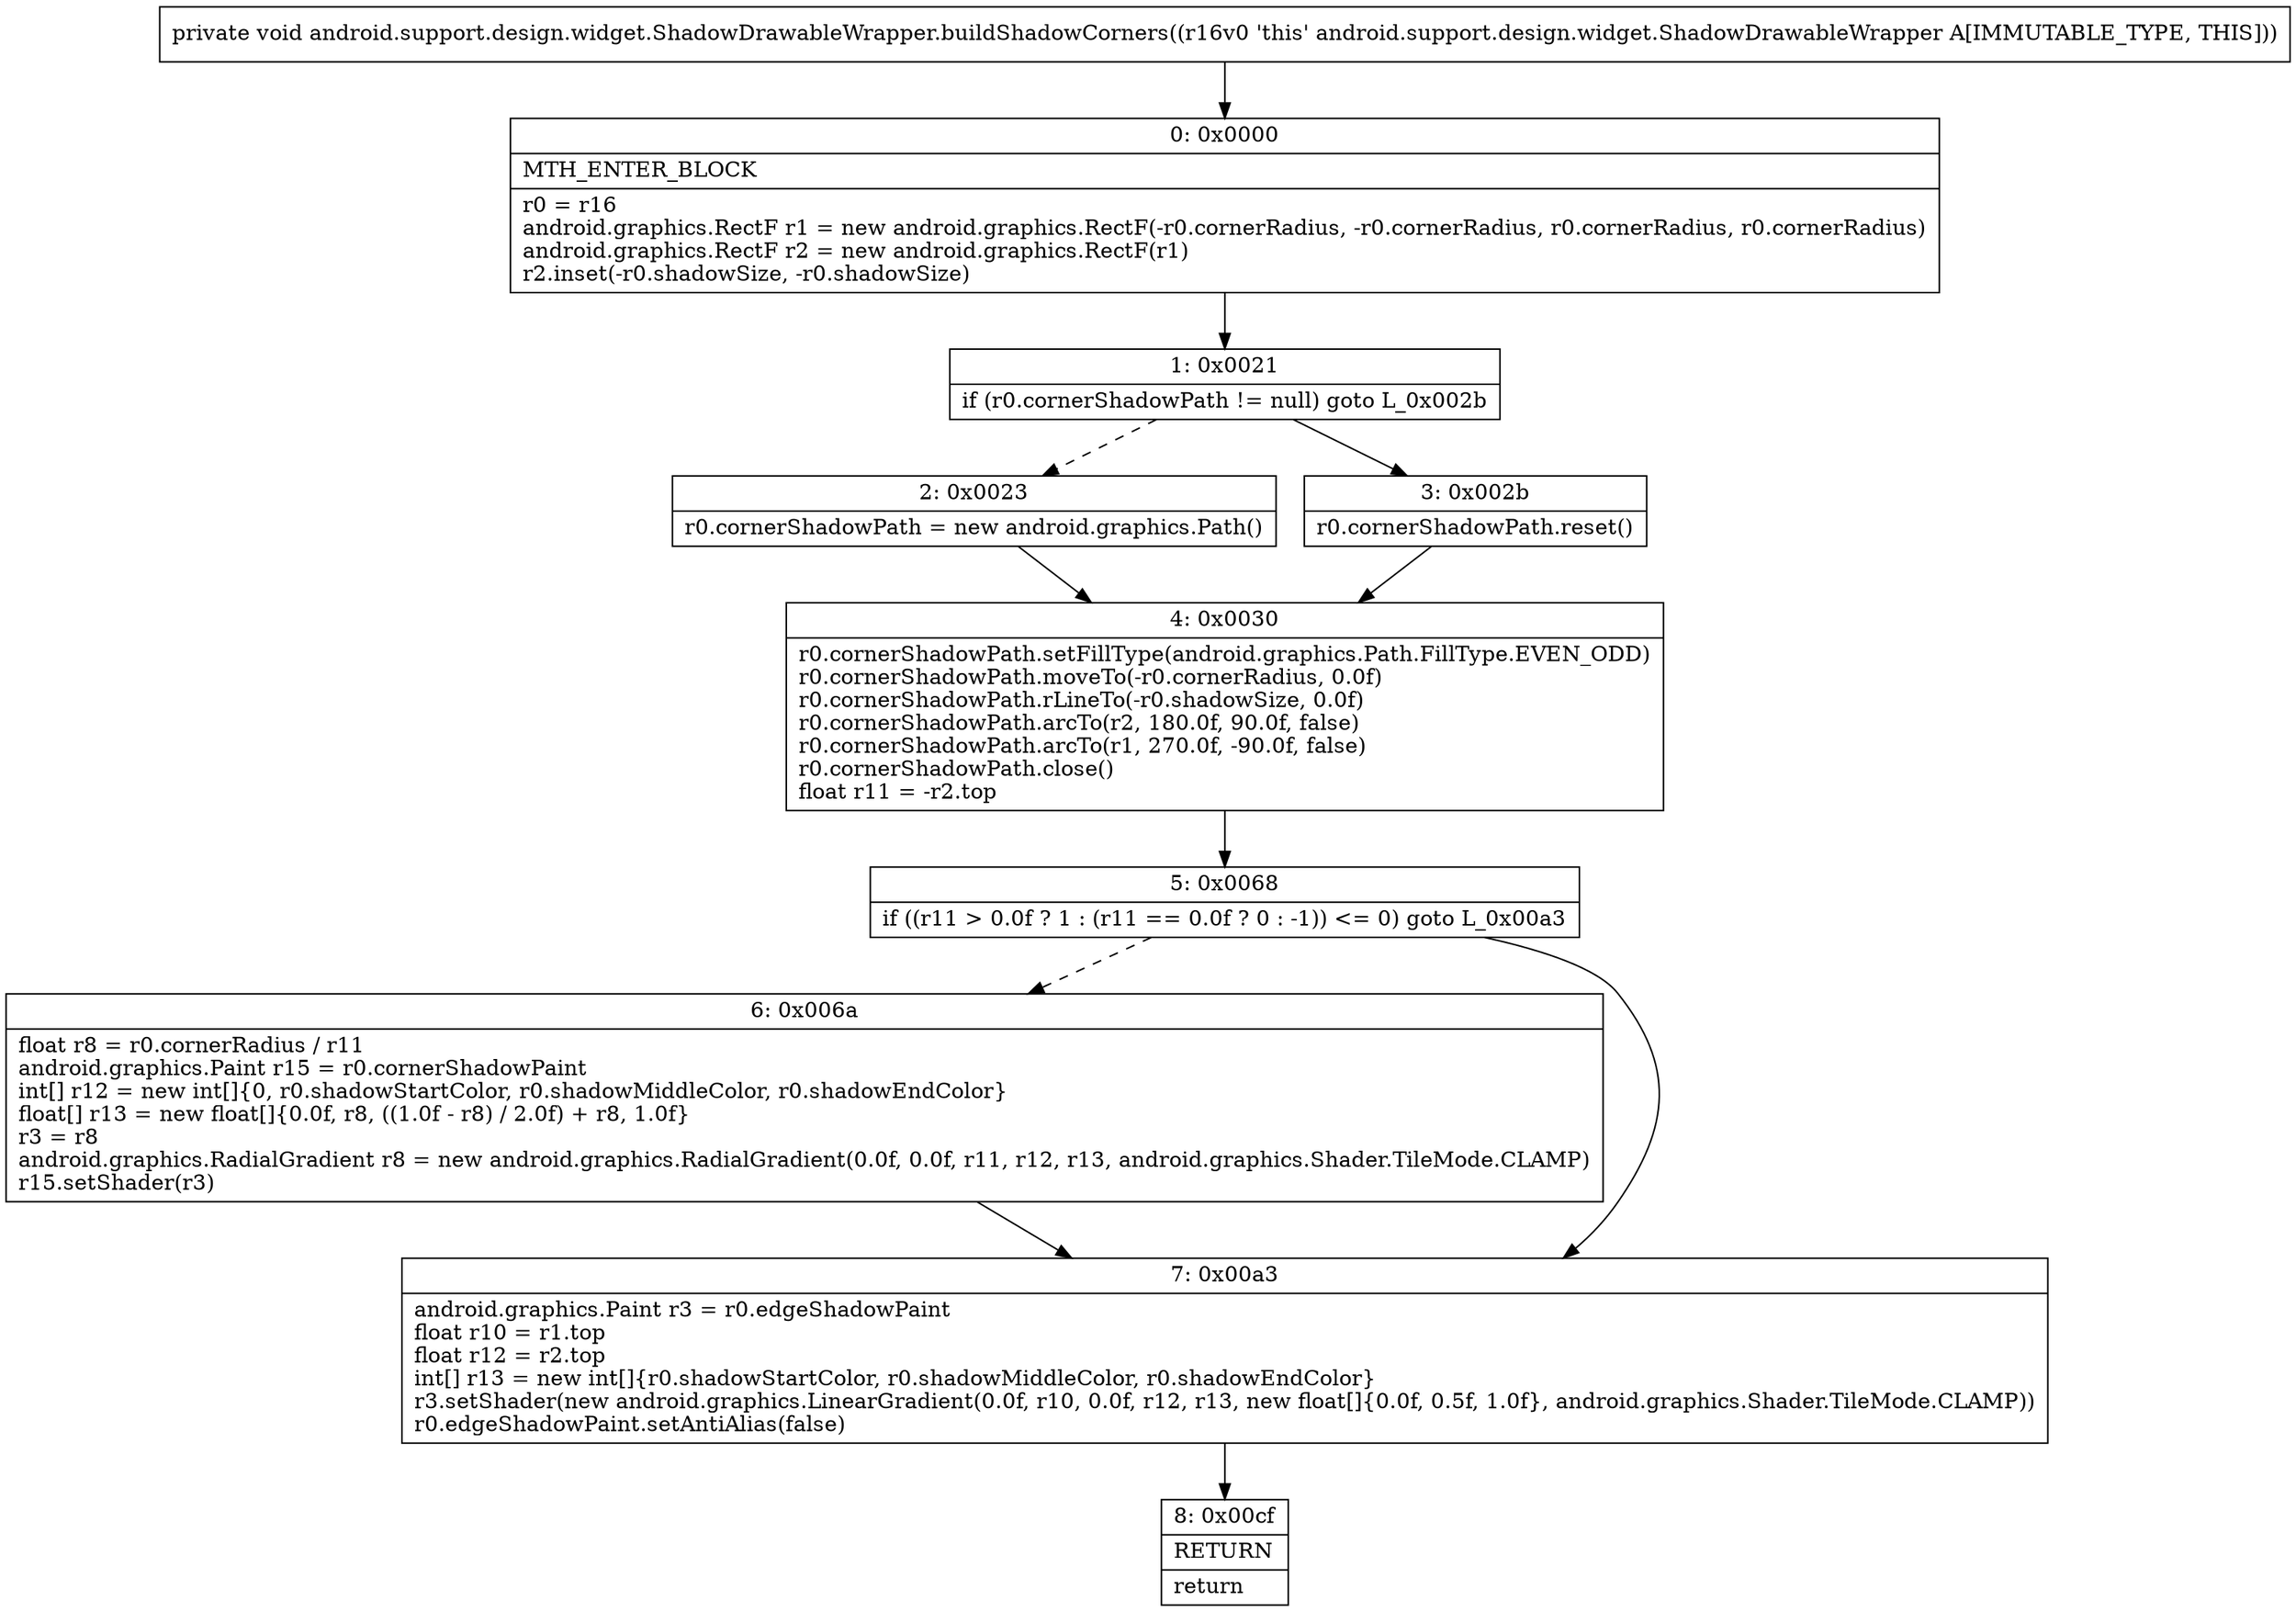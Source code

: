 digraph "CFG forandroid.support.design.widget.ShadowDrawableWrapper.buildShadowCorners()V" {
Node_0 [shape=record,label="{0\:\ 0x0000|MTH_ENTER_BLOCK\l|r0 = r16\landroid.graphics.RectF r1 = new android.graphics.RectF(\-r0.cornerRadius, \-r0.cornerRadius, r0.cornerRadius, r0.cornerRadius)\landroid.graphics.RectF r2 = new android.graphics.RectF(r1)\lr2.inset(\-r0.shadowSize, \-r0.shadowSize)\l}"];
Node_1 [shape=record,label="{1\:\ 0x0021|if (r0.cornerShadowPath != null) goto L_0x002b\l}"];
Node_2 [shape=record,label="{2\:\ 0x0023|r0.cornerShadowPath = new android.graphics.Path()\l}"];
Node_3 [shape=record,label="{3\:\ 0x002b|r0.cornerShadowPath.reset()\l}"];
Node_4 [shape=record,label="{4\:\ 0x0030|r0.cornerShadowPath.setFillType(android.graphics.Path.FillType.EVEN_ODD)\lr0.cornerShadowPath.moveTo(\-r0.cornerRadius, 0.0f)\lr0.cornerShadowPath.rLineTo(\-r0.shadowSize, 0.0f)\lr0.cornerShadowPath.arcTo(r2, 180.0f, 90.0f, false)\lr0.cornerShadowPath.arcTo(r1, 270.0f, \-90.0f, false)\lr0.cornerShadowPath.close()\lfloat r11 = \-r2.top\l}"];
Node_5 [shape=record,label="{5\:\ 0x0068|if ((r11 \> 0.0f ? 1 : (r11 == 0.0f ? 0 : \-1)) \<= 0) goto L_0x00a3\l}"];
Node_6 [shape=record,label="{6\:\ 0x006a|float r8 = r0.cornerRadius \/ r11\landroid.graphics.Paint r15 = r0.cornerShadowPaint\lint[] r12 = new int[]\{0, r0.shadowStartColor, r0.shadowMiddleColor, r0.shadowEndColor\}\lfloat[] r13 = new float[]\{0.0f, r8, ((1.0f \- r8) \/ 2.0f) + r8, 1.0f\}\lr3 = r8\landroid.graphics.RadialGradient r8 = new android.graphics.RadialGradient(0.0f, 0.0f, r11, r12, r13, android.graphics.Shader.TileMode.CLAMP)\lr15.setShader(r3)\l}"];
Node_7 [shape=record,label="{7\:\ 0x00a3|android.graphics.Paint r3 = r0.edgeShadowPaint\lfloat r10 = r1.top\lfloat r12 = r2.top\lint[] r13 = new int[]\{r0.shadowStartColor, r0.shadowMiddleColor, r0.shadowEndColor\}\lr3.setShader(new android.graphics.LinearGradient(0.0f, r10, 0.0f, r12, r13, new float[]\{0.0f, 0.5f, 1.0f\}, android.graphics.Shader.TileMode.CLAMP))\lr0.edgeShadowPaint.setAntiAlias(false)\l}"];
Node_8 [shape=record,label="{8\:\ 0x00cf|RETURN\l|return\l}"];
MethodNode[shape=record,label="{private void android.support.design.widget.ShadowDrawableWrapper.buildShadowCorners((r16v0 'this' android.support.design.widget.ShadowDrawableWrapper A[IMMUTABLE_TYPE, THIS])) }"];
MethodNode -> Node_0;
Node_0 -> Node_1;
Node_1 -> Node_2[style=dashed];
Node_1 -> Node_3;
Node_2 -> Node_4;
Node_3 -> Node_4;
Node_4 -> Node_5;
Node_5 -> Node_6[style=dashed];
Node_5 -> Node_7;
Node_6 -> Node_7;
Node_7 -> Node_8;
}

